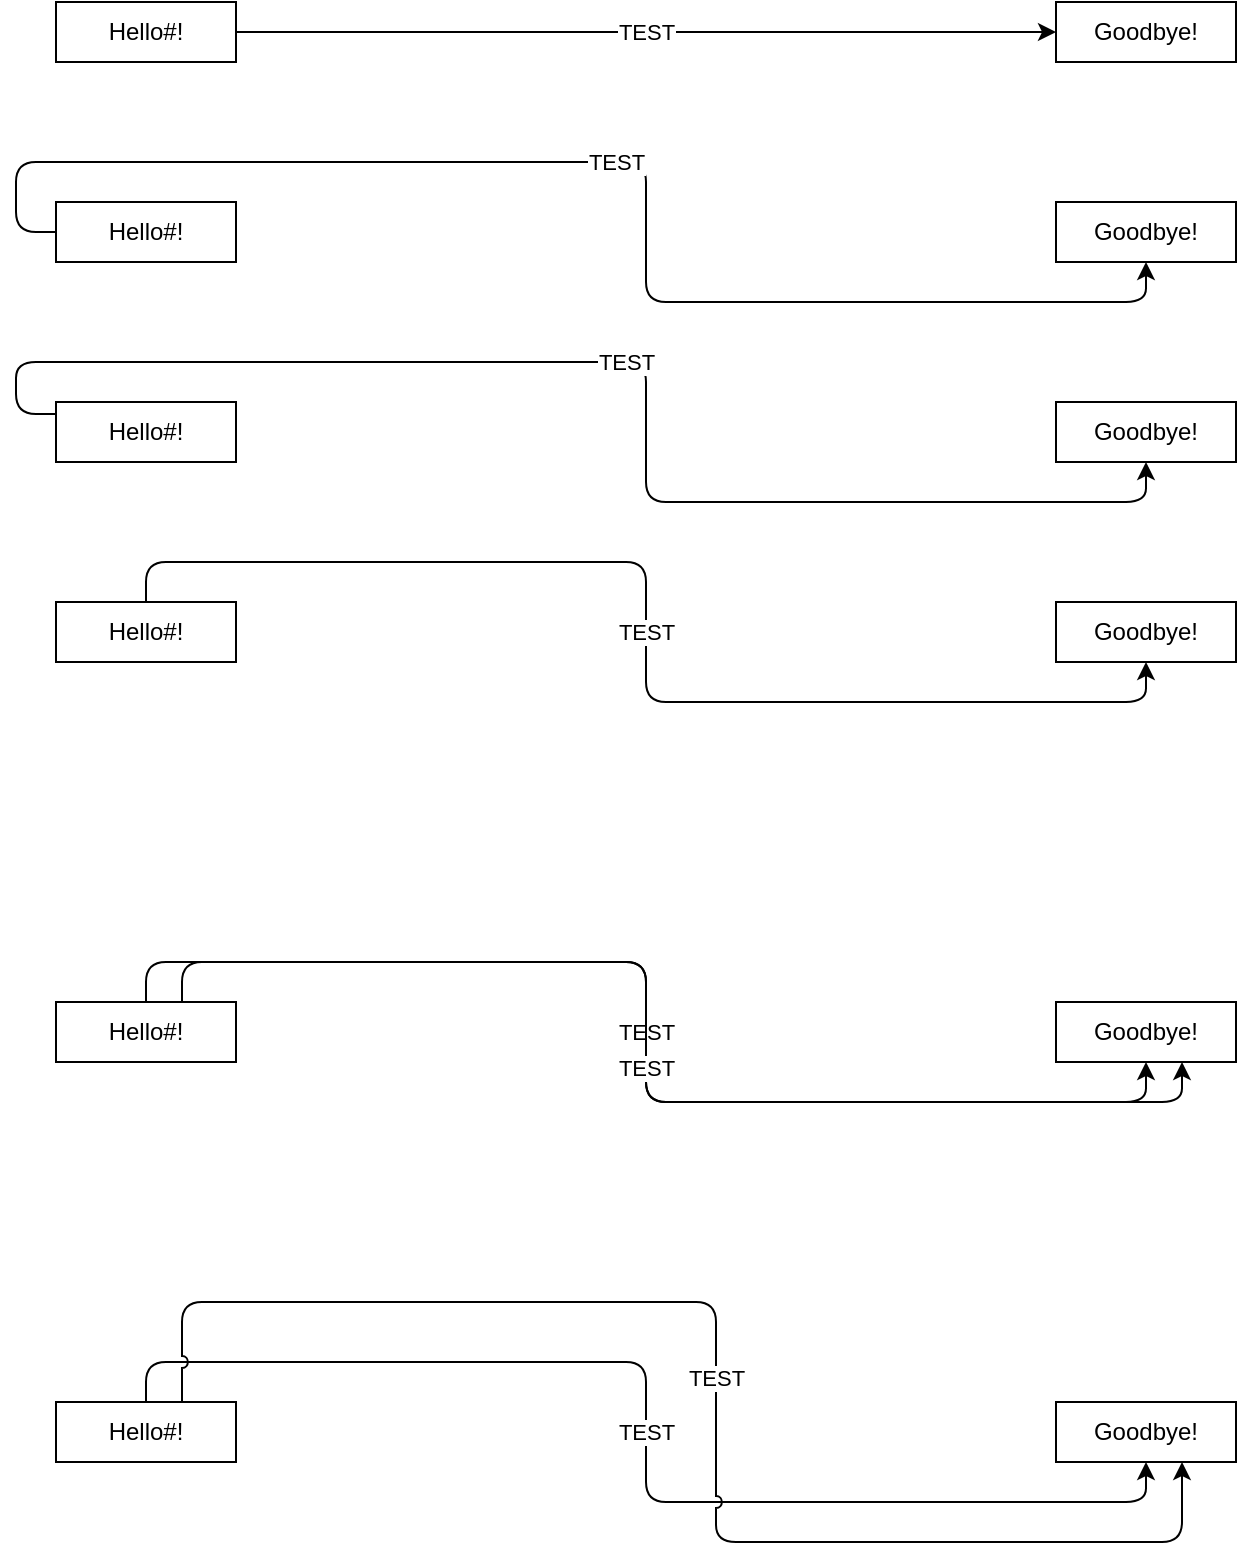 <?xml version='1.0' encoding='UTF-8'?>
<mxfile>
  <diagram id="idunno###" name="Page-1">
    <mxGraphModel>
      <root>
        <mxCell id="0" vertex_type="Vertex.ETC" />
        <mxCell id="1" parent="0" vertex_type="Vertex.ETC" />
        <mxCell id="idunno-0" parent="1" style="shape=rectangle;whiteSpace=wrap;html=1;aspect=fixed;" value="Hello#!" vertex="1" vertex_type="Vertex.ETC">
          <mxGeometry x="100" y="100" width="90" height="30" as="geometry" />
        </mxCell>
        <mxCell id="idunno-1" parent="1" style="shape=rectangle;whiteSpace=wrap;html=1;aspect=fixed;" value="Goodbye!" vertex="1" vertex_type="Vertex.ETC">
          <mxGeometry x="600" y="100" width="90" height="30" as="geometry" />
        </mxCell>
        <mxCell id="idunno-2" parent="1" style="edgeStyle=orthogonalEdgeStyle;curved=0;orthogonalLoop=1;jettySize=auto;html=1;jumpStyle=arc;" source="idunno-0" target="idunno-1" value="TEST" vertex_type="Vertex.ETC" edge="1">
          <mxGeometry relative="1" as="geometry" />
        </mxCell>
        <mxCell id="idunno-3" parent="1" style="shape=rectangle;whiteSpace=wrap;html=1;aspect=fixed;" value="Hello#!" vertex="1" vertex_type="Vertex.ETC">
          <mxGeometry x="100" y="200" width="90" height="30" as="geometry" />
        </mxCell>
        <mxCell id="idunno-4" parent="1" style="shape=rectangle;whiteSpace=wrap;html=1;aspect=fixed;" value="Goodbye!" vertex="1" vertex_type="Vertex.ETC">
          <mxGeometry x="600" y="200" width="90" height="30" as="geometry" />
        </mxCell>
        <mxCell id="idunno-5" parent="1" style="edgeStyle=orthogonalEdgeStyle;curved=0;orthogonalLoop=1;jettySize=auto;html=1;jumpStyle=arc;exitX=0;exitY=0.5;entryX=0.5;entryY=1;" source="idunno-3" target="idunno-4" value="TEST" vertex_type="Vertex.ETC" edge="1">
          <mxGeometry relative="1" as="geometry" />
        </mxCell>
        <mxCell id="idunno-6" parent="1" style="shape=rectangle;whiteSpace=wrap;html=1;aspect=fixed;" value="Hello#!" vertex="1" vertex_type="Vertex.ETC">
          <mxGeometry x="100" y="300" width="90" height="30" as="geometry" />
        </mxCell>
        <mxCell id="idunno-7" parent="1" style="shape=rectangle;whiteSpace=wrap;html=1;aspect=fixed;" value="Goodbye!" vertex="1" vertex_type="Vertex.ETC">
          <mxGeometry x="600" y="300" width="90" height="30" as="geometry" />
        </mxCell>
        <mxCell id="idunno-8" parent="1" style="edgeStyle=orthogonalEdgeStyle;curved=0;orthogonalLoop=1;jettySize=auto;html=1;jumpStyle=arc;exitX=0;exitY=0.2;entryX=0.5;entryY=1;" source="idunno-6" target="idunno-7" value="TEST" vertex_type="Vertex.ETC" edge="1">
          <mxGeometry relative="1" as="geometry" />
        </mxCell>
        <mxCell id="idunno-9" parent="1" style="shape=rectangle;whiteSpace=wrap;html=1;aspect=fixed;" value="Hello#!" vertex="1" vertex_type="Vertex.ETC">
          <mxGeometry x="100" y="400" width="90" height="30" as="geometry" />
        </mxCell>
        <mxCell id="idunno-10" parent="1" style="shape=rectangle;whiteSpace=wrap;html=1;aspect=fixed;" value="Goodbye!" vertex="1" vertex_type="Vertex.ETC">
          <mxGeometry x="600" y="400" width="90" height="30" as="geometry" />
        </mxCell>
        <mxCell id="idunno-11" parent="1" style="edgeStyle=orthogonalEdgeStyle;curved=0;orthogonalLoop=1;jettySize=auto;html=1;jumpStyle=arc;exitX=0.5;exitY=0;entryX=0.5;entryY=1;" source="idunno-9" target="idunno-10" value="TEST" vertex_type="Vertex.ETC" edge="1">
          <mxGeometry relative="1" as="geometry" />
        </mxCell>
        <mxCell id="idunno-12" parent="1" style="shape=rectangle;whiteSpace=wrap;html=1;aspect=fixed;" value="Hello#!" vertex="1" vertex_type="Vertex.ETC">
          <mxGeometry x="100" y="600" width="90" height="30" as="geometry" />
        </mxCell>
        <mxCell id="idunno-13" parent="1" style="shape=rectangle;whiteSpace=wrap;html=1;aspect=fixed;" value="Goodbye!" vertex="1" vertex_type="Vertex.ETC">
          <mxGeometry x="600" y="600" width="90" height="30" as="geometry" />
        </mxCell>
        <mxCell id="idunno-14" parent="1" style="edgeStyle=orthogonalEdgeStyle;curved=0;orthogonalLoop=1;jettySize=auto;html=1;jumpStyle=arc;exitX=0.5;exitY=0;entryX=0.5;entryY=1;" source="idunno-12" target="idunno-13" value="TEST" vertex_type="Vertex.ETC" edge="1">
          <mxGeometry relative="1" as="geometry" />
        </mxCell>
        <mxCell id="idunno-15" parent="1" style="edgeStyle=orthogonalEdgeStyle;curved=0;orthogonalLoop=1;jettySize=auto;html=1;jumpStyle=arc;exitX=0.7;exitY=0;entryX=0.7;entryY=1;" source="idunno-12" target="idunno-13" value="TEST" vertex_type="Vertex.ETC" edge="1">
          <mxGeometry relative="1" as="geometry" />
        </mxCell>
        <mxCell id="idunno-16" parent="1" style="shape=rectangle;whiteSpace=wrap;html=1;aspect=fixed;" value="Hello#!" vertex="1" vertex_type="Vertex.ETC">
          <mxGeometry x="100" y="800" width="90" height="30" as="geometry" />
        </mxCell>
        <mxCell id="idunno-17" parent="1" style="shape=rectangle;whiteSpace=wrap;html=1;aspect=fixed;" value="Goodbye!" vertex="1" vertex_type="Vertex.ETC">
          <mxGeometry x="600" y="800" width="90" height="30" as="geometry" />
        </mxCell>
        <mxCell id="idunno-18" parent="1" style="edgeStyle=orthogonalEdgeStyle;curved=0;orthogonalLoop=1;jettySize=auto;html=1;jumpStyle=arc;exitX=0.5;exitY=0;entryX=0.5;entryY=1;" source="idunno-16" target="idunno-17" value="TEST" vertex_type="Vertex.ETC" edge="1">
          <mxGeometry relative="1" as="geometry" />
        </mxCell>
        <mxCell id="idunno-19" parent="1" style="edgeStyle=orthogonalEdgeStyle;curved=0;orthogonalLoop=1;jettySize=auto;html=1;jumpStyle=arc;exitX=0.7;exitY=0;entryX=0.7;entryY=1;" source="idunno-16" target="idunno-17" value="TEST" vertex_type="Vertex.ETC" edge="1">
          <mxGeometry relative="1" as="geometry">
            <Array as="points">
              <mxPoint x="163" y="750" />
              <mxPoint x="430" y="750" />
              <mxPoint x="430" y="870" />
              <mxPoint x="663" y="870" />
            </Array>
          </mxGeometry>
        </mxCell>
      </root>
    </mxGraphModel>
  </diagram>
</mxfile>